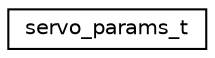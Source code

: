 digraph "Graphical Class Hierarchy"
{
 // LATEX_PDF_SIZE
  edge [fontname="Helvetica",fontsize="10",labelfontname="Helvetica",labelfontsize="10"];
  node [fontname="Helvetica",fontsize="10",shape=record];
  rankdir="LR";
  Node0 [label="servo_params_t",height=0.2,width=0.4,color="black", fillcolor="white", style="filled",URL="$structservo__params__t.html",tooltip="Configuration parameters for a servo."];
}
